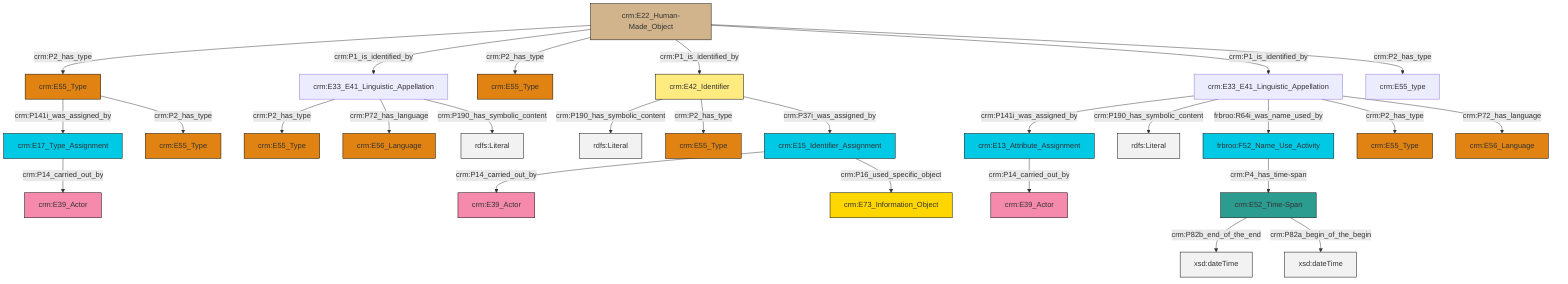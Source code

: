 graph TD
classDef Literal fill:#f2f2f2,stroke:#000000;
classDef CRM_Entity fill:#FFFFFF,stroke:#000000;
classDef Temporal_Entity fill:#00C9E6, stroke:#000000;
classDef Type fill:#E18312, stroke:#000000;
classDef Time-Span fill:#2C9C91, stroke:#000000;
classDef Appellation fill:#FFEB7F, stroke:#000000;
classDef Place fill:#008836, stroke:#000000;
classDef Persistent_Item fill:#B266B2, stroke:#000000;
classDef Conceptual_Object fill:#FFD700, stroke:#000000;
classDef Physical_Thing fill:#D2B48C, stroke:#000000;
classDef Actor fill:#f58aad, stroke:#000000;
classDef PC_Classes fill:#4ce600, stroke:#000000;
classDef Multi fill:#cccccc,stroke:#000000;

4["frbroo:F52_Name_Use_Activity"]:::Temporal_Entity -->|crm:P4_has_time-span| 5["crm:E52_Time-Span"]:::Time-Span
6["crm:E33_E41_Linguistic_Appellation"]:::Default -->|crm:P141i_was_assigned_by| 0["crm:E13_Attribute_Assignment"]:::Temporal_Entity
5["crm:E52_Time-Span"]:::Time-Span -->|crm:P82b_end_of_the_end| 8[xsd:dateTime]:::Literal
9["crm:E22_Human-Made_Object"]:::Physical_Thing -->|crm:P2_has_type| 2["crm:E55_Type"]:::Type
6["crm:E33_E41_Linguistic_Appellation"]:::Default -->|crm:P190_has_symbolic_content| 10[rdfs:Literal]:::Literal
0["crm:E13_Attribute_Assignment"]:::Temporal_Entity -->|crm:P14_carried_out_by| 18["crm:E39_Actor"]:::Actor
9["crm:E22_Human-Made_Object"]:::Physical_Thing -->|crm:P1_is_identified_by| 21["crm:E33_E41_Linguistic_Appellation"]:::Default
26["crm:E15_Identifier_Assignment"]:::Temporal_Entity -->|crm:P14_carried_out_by| 27["crm:E39_Actor"]:::Actor
9["crm:E22_Human-Made_Object"]:::Physical_Thing -->|crm:P2_has_type| 30["crm:E55_Type"]:::Type
2["crm:E55_Type"]:::Type -->|crm:P141i_was_assigned_by| 31["crm:E17_Type_Assignment"]:::Temporal_Entity
28["crm:E42_Identifier"]:::Appellation -->|crm:P190_has_symbolic_content| 38[rdfs:Literal]:::Literal
21["crm:E33_E41_Linguistic_Appellation"]:::Default -->|crm:P2_has_type| 13["crm:E55_Type"]:::Type
9["crm:E22_Human-Made_Object"]:::Physical_Thing -->|crm:P1_is_identified_by| 28["crm:E42_Identifier"]:::Appellation
21["crm:E33_E41_Linguistic_Appellation"]:::Default -->|crm:P72_has_language| 36["crm:E56_Language"]:::Type
28["crm:E42_Identifier"]:::Appellation -->|crm:P2_has_type| 24["crm:E55_Type"]:::Type
5["crm:E52_Time-Span"]:::Time-Span -->|crm:P82a_begin_of_the_begin| 39[xsd:dateTime]:::Literal
28["crm:E42_Identifier"]:::Appellation -->|crm:P37i_was_assigned_by| 26["crm:E15_Identifier_Assignment"]:::Temporal_Entity
21["crm:E33_E41_Linguistic_Appellation"]:::Default -->|crm:P190_has_symbolic_content| 40[rdfs:Literal]:::Literal
9["crm:E22_Human-Made_Object"]:::Physical_Thing -->|crm:P1_is_identified_by| 6["crm:E33_E41_Linguistic_Appellation"]:::Default
31["crm:E17_Type_Assignment"]:::Temporal_Entity -->|crm:P14_carried_out_by| 19["crm:E39_Actor"]:::Actor
6["crm:E33_E41_Linguistic_Appellation"]:::Default -->|frbroo:R64i_was_name_used_by| 4["frbroo:F52_Name_Use_Activity"]:::Temporal_Entity
2["crm:E55_Type"]:::Type -->|crm:P2_has_type| 15["crm:E55_Type"]:::Type
6["crm:E33_E41_Linguistic_Appellation"]:::Default -->|crm:P2_has_type| 41["crm:E55_Type"]:::Type
9["crm:E22_Human-Made_Object"]:::Physical_Thing -->|crm:P2_has_type| 22["crm:E55_type"]:::Default
26["crm:E15_Identifier_Assignment"]:::Temporal_Entity -->|crm:P16_used_specific_object| 44["crm:E73_Information_Object"]:::Conceptual_Object
6["crm:E33_E41_Linguistic_Appellation"]:::Default -->|crm:P72_has_language| 11["crm:E56_Language"]:::Type